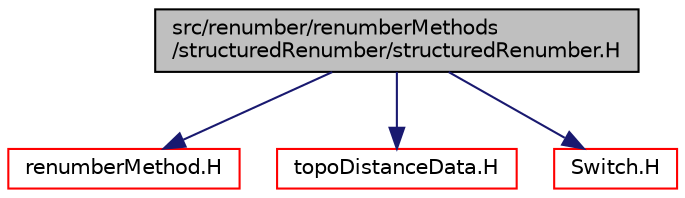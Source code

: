 digraph "src/renumber/renumberMethods/structuredRenumber/structuredRenumber.H"
{
  bgcolor="transparent";
  edge [fontname="Helvetica",fontsize="10",labelfontname="Helvetica",labelfontsize="10"];
  node [fontname="Helvetica",fontsize="10",shape=record];
  Node0 [label="src/renumber/renumberMethods\l/structuredRenumber/structuredRenumber.H",height=0.2,width=0.4,color="black", fillcolor="grey75", style="filled", fontcolor="black"];
  Node0 -> Node1 [color="midnightblue",fontsize="10",style="solid",fontname="Helvetica"];
  Node1 [label="renumberMethod.H",height=0.2,width=0.4,color="red",URL="$a14519.html"];
  Node0 -> Node238 [color="midnightblue",fontsize="10",style="solid",fontname="Helvetica"];
  Node238 [label="topoDistanceData.H",height=0.2,width=0.4,color="red",URL="$a08348.html"];
  Node0 -> Node240 [color="midnightblue",fontsize="10",style="solid",fontname="Helvetica"];
  Node240 [label="Switch.H",height=0.2,width=0.4,color="red",URL="$a12926.html"];
}
